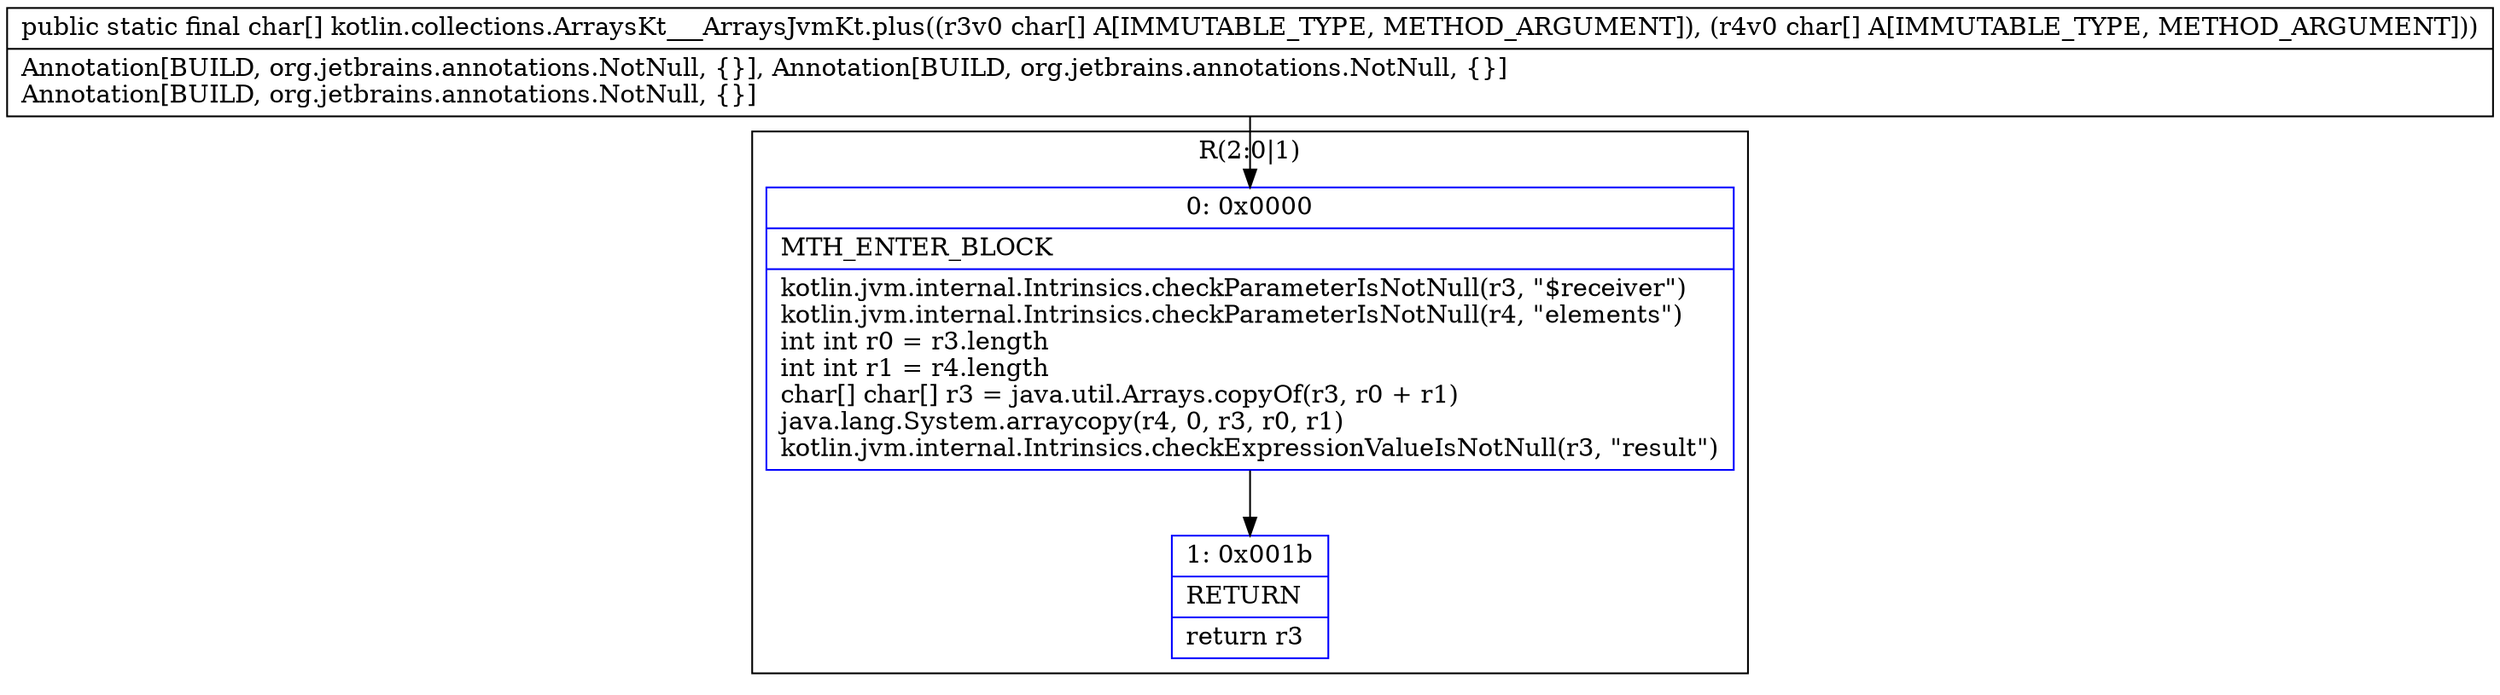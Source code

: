 digraph "CFG forkotlin.collections.ArraysKt___ArraysJvmKt.plus([C[C)[C" {
subgraph cluster_Region_1983519249 {
label = "R(2:0|1)";
node [shape=record,color=blue];
Node_0 [shape=record,label="{0\:\ 0x0000|MTH_ENTER_BLOCK\l|kotlin.jvm.internal.Intrinsics.checkParameterIsNotNull(r3, \"$receiver\")\lkotlin.jvm.internal.Intrinsics.checkParameterIsNotNull(r4, \"elements\")\lint int r0 = r3.length\lint int r1 = r4.length\lchar[] char[] r3 = java.util.Arrays.copyOf(r3, r0 + r1)\ljava.lang.System.arraycopy(r4, 0, r3, r0, r1)\lkotlin.jvm.internal.Intrinsics.checkExpressionValueIsNotNull(r3, \"result\")\l}"];
Node_1 [shape=record,label="{1\:\ 0x001b|RETURN\l|return r3\l}"];
}
MethodNode[shape=record,label="{public static final char[] kotlin.collections.ArraysKt___ArraysJvmKt.plus((r3v0 char[] A[IMMUTABLE_TYPE, METHOD_ARGUMENT]), (r4v0 char[] A[IMMUTABLE_TYPE, METHOD_ARGUMENT]))  | Annotation[BUILD, org.jetbrains.annotations.NotNull, \{\}], Annotation[BUILD, org.jetbrains.annotations.NotNull, \{\}]\lAnnotation[BUILD, org.jetbrains.annotations.NotNull, \{\}]\l}"];
MethodNode -> Node_0;
Node_0 -> Node_1;
}

